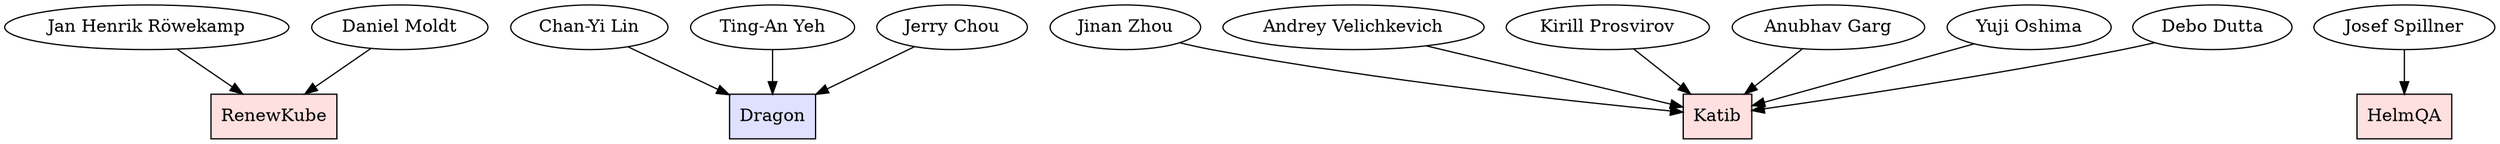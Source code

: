 digraph sldgraph {
overlap=false;
_S57767 -> _S70276;
_S87147 -> _S70276;
_S81167 -> _S88977;
_S72241 -> _S88977;
_S74363 -> _S88977;
_S83621 -> _S24971;
_S90955 -> _S24971;
_S58221 -> _S24971;
_S89068 -> _S24971;
_S35757 -> _S24971;
_S79879 -> _S24971;
_S75101 -> _S43236;
_S87147 [label="Daniel Moldt"];
_S90955 [label="Andrey Velichkevich"];
_S57767 [label="Jan Henrik Röwekamp"];
_S58221 [label="Kirill Prosvirov"];
_S35757 [label="Yuji Oshima"];
_S83621 [label="Jinan Zhou"];
_S81167 [label="Chan-Yi Lin"];
_S43236 [label="HelmQA",shape=box,style=filled,fillcolor="#ffe0e0"];
_S75101 [label="Josef Spillner"];
_S24971 [label="Katib",shape=box,style=filled,fillcolor="#ffe0e0"];
_S74363 [label="Jerry Chou"];
_S89068 [label="Anubhav Garg"];
_S79879 [label="Debo Dutta"];
_S72241 [label="Ting-An Yeh"];
_S70276 [label="RenewKube",shape=box,style=filled,fillcolor="#ffe0e0"];
_S88977 [label="Dragon",shape=box,style=filled,fillcolor="#e0e0ff"];
}
